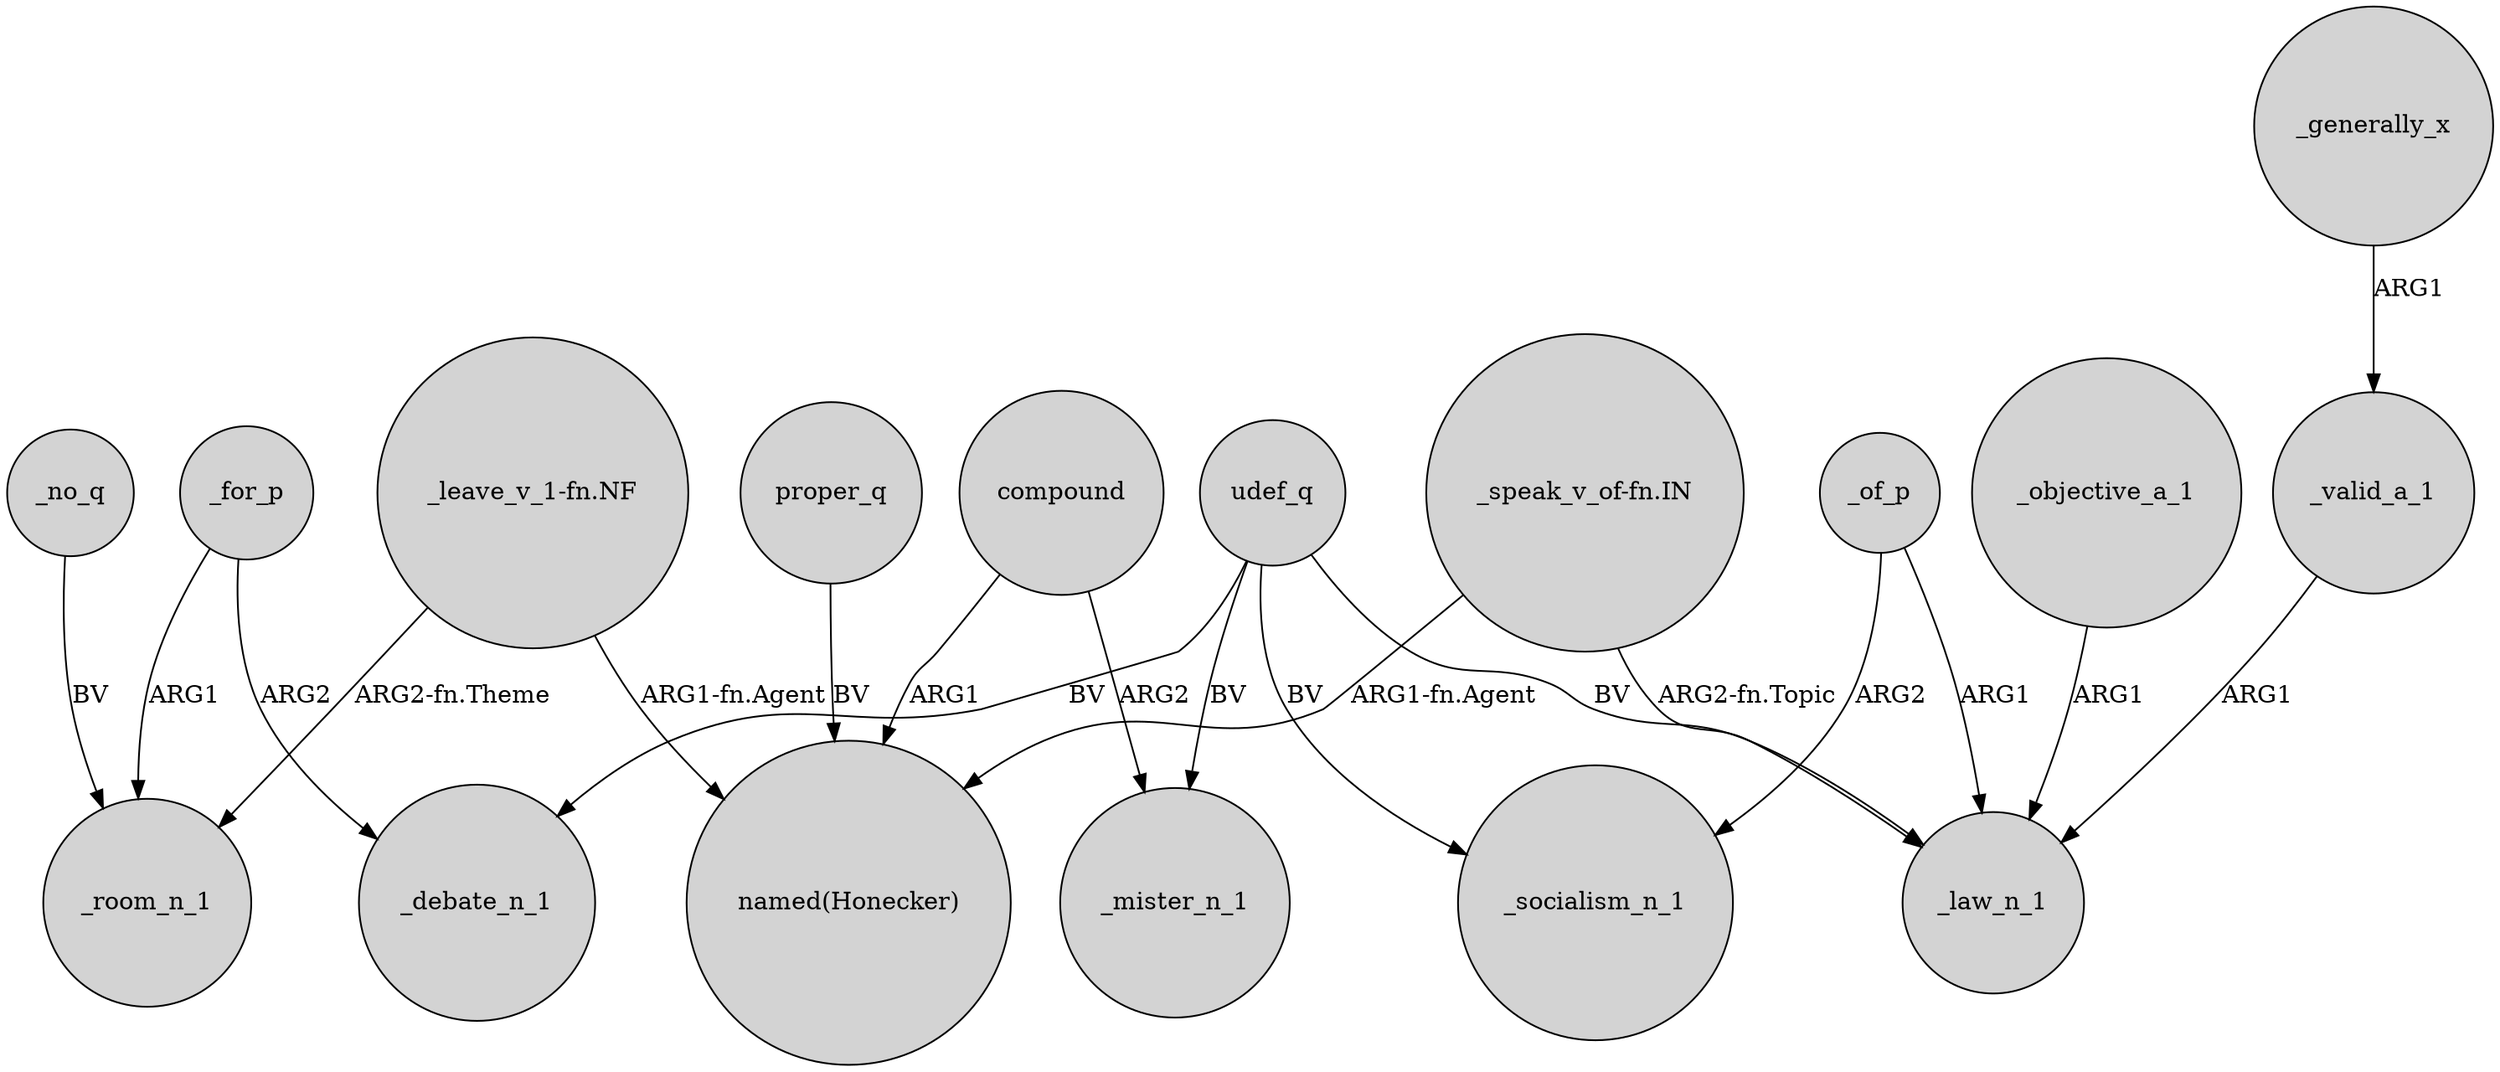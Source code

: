 digraph {
	node [shape=circle style=filled]
	"_leave_v_1-fn.NF" -> _room_n_1 [label="ARG2-fn.Theme"]
	"_speak_v_of-fn.IN" -> "named(Honecker)" [label="ARG1-fn.Agent"]
	"_speak_v_of-fn.IN" -> _law_n_1 [label="ARG2-fn.Topic"]
	_objective_a_1 -> _law_n_1 [label=ARG1]
	compound -> _mister_n_1 [label=ARG2]
	_no_q -> _room_n_1 [label=BV]
	udef_q -> _mister_n_1 [label=BV]
	_valid_a_1 -> _law_n_1 [label=ARG1]
	udef_q -> _socialism_n_1 [label=BV]
	udef_q -> _debate_n_1 [label=BV]
	udef_q -> _law_n_1 [label=BV]
	proper_q -> "named(Honecker)" [label=BV]
	_for_p -> _room_n_1 [label=ARG1]
	_of_p -> _law_n_1 [label=ARG1]
	_for_p -> _debate_n_1 [label=ARG2]
	_generally_x -> _valid_a_1 [label=ARG1]
	_of_p -> _socialism_n_1 [label=ARG2]
	compound -> "named(Honecker)" [label=ARG1]
	"_leave_v_1-fn.NF" -> "named(Honecker)" [label="ARG1-fn.Agent"]
}
